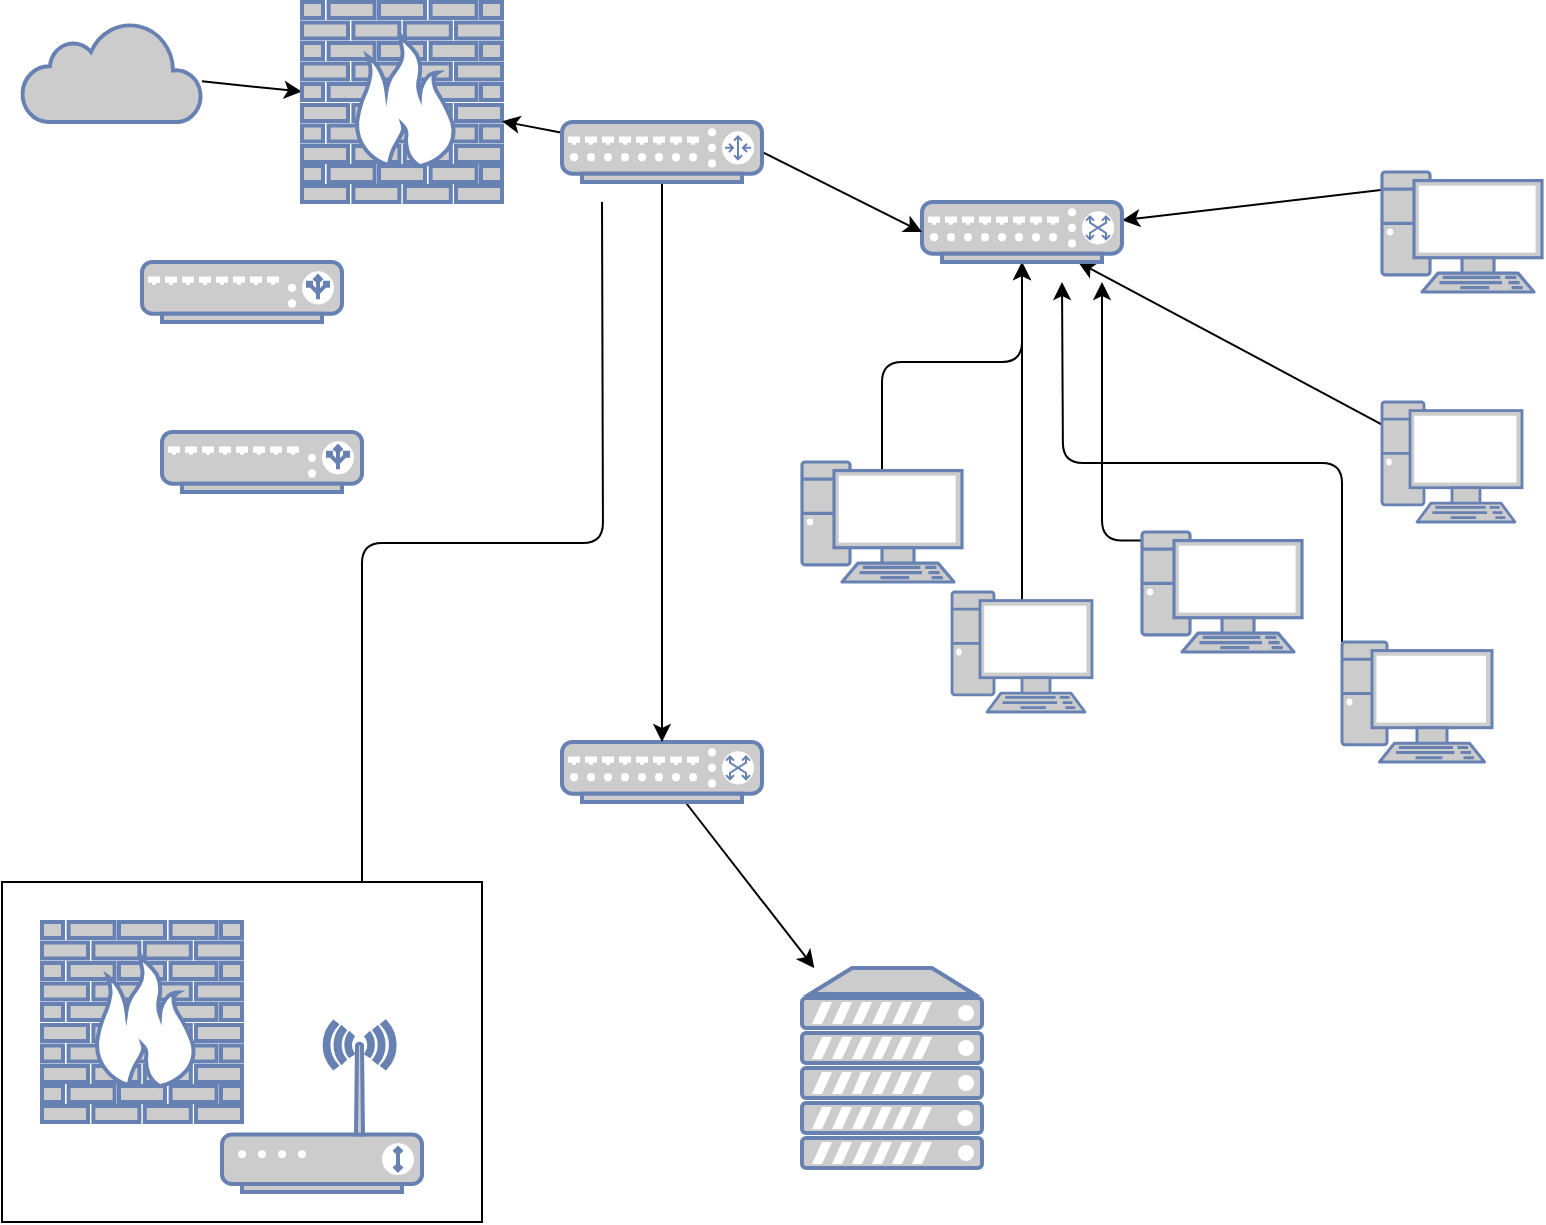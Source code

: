 <mxfile version="14.9.5" type="github">
  <diagram id="ISVOrAwV5BkGgqWspOEV" name="Page-1">
    <mxGraphModel dx="955" dy="777" grid="1" gridSize="10" guides="1" tooltips="1" connect="1" arrows="1" fold="1" page="1" pageScale="1" pageWidth="850" pageHeight="1100" math="0" shadow="0">
      <root>
        <mxCell id="0" />
        <mxCell id="1" parent="0" />
        <mxCell id="HdH1LLvuItUqYZ40JCyz-31" style="edgeStyle=orthogonalEdgeStyle;rounded=1;orthogonalLoop=1;jettySize=auto;html=1;exitX=0.75;exitY=0;exitDx=0;exitDy=0;endArrow=none;endFill=0;" edge="1" parent="1" source="HdH1LLvuItUqYZ40JCyz-29">
          <mxGeometry relative="1" as="geometry">
            <mxPoint x="320" y="150" as="targetPoint" />
          </mxGeometry>
        </mxCell>
        <mxCell id="HdH1LLvuItUqYZ40JCyz-29" value="" style="whiteSpace=wrap;html=1;" vertex="1" parent="1">
          <mxGeometry x="20" y="490" width="240" height="170" as="geometry" />
        </mxCell>
        <mxCell id="HdH1LLvuItUqYZ40JCyz-23" style="edgeStyle=orthogonalEdgeStyle;rounded=1;orthogonalLoop=1;jettySize=auto;html=1;exitX=0.5;exitY=0.07;exitDx=0;exitDy=0;exitPerimeter=0;" edge="1" parent="1" source="HdH1LLvuItUqYZ40JCyz-1" target="HdH1LLvuItUqYZ40JCyz-9">
          <mxGeometry relative="1" as="geometry" />
        </mxCell>
        <mxCell id="HdH1LLvuItUqYZ40JCyz-1" value="" style="fontColor=#0066CC;verticalAlign=top;verticalLabelPosition=bottom;labelPosition=center;align=center;html=1;outlineConnect=0;fillColor=#CCCCCC;strokeColor=#6881B3;gradientColor=none;gradientDirection=north;strokeWidth=2;shape=mxgraph.networks.pc;" vertex="1" parent="1">
          <mxGeometry x="420" y="280" width="80" height="60" as="geometry" />
        </mxCell>
        <mxCell id="HdH1LLvuItUqYZ40JCyz-28" style="edgeStyle=none;rounded=0;orthogonalLoop=1;jettySize=auto;html=1;exitX=0.5;exitY=0.07;exitDx=0;exitDy=0;exitPerimeter=0;" edge="1" parent="1" source="HdH1LLvuItUqYZ40JCyz-2" target="HdH1LLvuItUqYZ40JCyz-9">
          <mxGeometry relative="1" as="geometry" />
        </mxCell>
        <mxCell id="HdH1LLvuItUqYZ40JCyz-2" value="" style="fontColor=#0066CC;verticalAlign=top;verticalLabelPosition=bottom;labelPosition=center;align=center;html=1;outlineConnect=0;fillColor=#CCCCCC;strokeColor=#6881B3;gradientColor=none;gradientDirection=north;strokeWidth=2;shape=mxgraph.networks.pc;" vertex="1" parent="1">
          <mxGeometry x="710" y="135" width="80" height="60" as="geometry" />
        </mxCell>
        <mxCell id="HdH1LLvuItUqYZ40JCyz-26" style="edgeStyle=orthogonalEdgeStyle;rounded=1;orthogonalLoop=1;jettySize=auto;html=1;exitX=0;exitY=0;exitDx=0;exitDy=0;exitPerimeter=0;" edge="1" parent="1" source="HdH1LLvuItUqYZ40JCyz-3">
          <mxGeometry relative="1" as="geometry">
            <mxPoint x="550" y="190" as="targetPoint" />
          </mxGeometry>
        </mxCell>
        <mxCell id="HdH1LLvuItUqYZ40JCyz-3" value="" style="fontColor=#0066CC;verticalAlign=top;verticalLabelPosition=bottom;labelPosition=center;align=center;html=1;outlineConnect=0;fillColor=#CCCCCC;strokeColor=#6881B3;gradientColor=none;gradientDirection=north;strokeWidth=2;shape=mxgraph.networks.pc;" vertex="1" parent="1">
          <mxGeometry x="690" y="370" width="75" height="60" as="geometry" />
        </mxCell>
        <mxCell id="HdH1LLvuItUqYZ40JCyz-25" style="edgeStyle=orthogonalEdgeStyle;rounded=1;orthogonalLoop=1;jettySize=auto;html=1;exitX=0.5;exitY=0.07;exitDx=0;exitDy=0;exitPerimeter=0;" edge="1" parent="1" source="HdH1LLvuItUqYZ40JCyz-4">
          <mxGeometry relative="1" as="geometry">
            <mxPoint x="570" y="190" as="targetPoint" />
          </mxGeometry>
        </mxCell>
        <mxCell id="HdH1LLvuItUqYZ40JCyz-4" value="" style="fontColor=#0066CC;verticalAlign=top;verticalLabelPosition=bottom;labelPosition=center;align=center;html=1;outlineConnect=0;fillColor=#CCCCCC;strokeColor=#6881B3;gradientColor=none;gradientDirection=north;strokeWidth=2;shape=mxgraph.networks.pc;" vertex="1" parent="1">
          <mxGeometry x="590" y="315" width="80" height="60" as="geometry" />
        </mxCell>
        <mxCell id="HdH1LLvuItUqYZ40JCyz-24" style="edgeStyle=orthogonalEdgeStyle;rounded=1;orthogonalLoop=1;jettySize=auto;html=1;exitX=0.5;exitY=0.07;exitDx=0;exitDy=0;exitPerimeter=0;" edge="1" parent="1" source="HdH1LLvuItUqYZ40JCyz-5" target="HdH1LLvuItUqYZ40JCyz-9">
          <mxGeometry relative="1" as="geometry" />
        </mxCell>
        <mxCell id="HdH1LLvuItUqYZ40JCyz-5" value="" style="fontColor=#0066CC;verticalAlign=top;verticalLabelPosition=bottom;labelPosition=center;align=center;html=1;outlineConnect=0;fillColor=#CCCCCC;strokeColor=#6881B3;gradientColor=none;gradientDirection=north;strokeWidth=2;shape=mxgraph.networks.pc;" vertex="1" parent="1">
          <mxGeometry x="495" y="345" width="70" height="60" as="geometry" />
        </mxCell>
        <mxCell id="HdH1LLvuItUqYZ40JCyz-27" style="edgeStyle=none;rounded=0;orthogonalLoop=1;jettySize=auto;html=1;" edge="1" parent="1" source="HdH1LLvuItUqYZ40JCyz-6" target="HdH1LLvuItUqYZ40JCyz-9">
          <mxGeometry relative="1" as="geometry" />
        </mxCell>
        <mxCell id="HdH1LLvuItUqYZ40JCyz-6" value="" style="fontColor=#0066CC;verticalAlign=top;verticalLabelPosition=bottom;labelPosition=center;align=center;html=1;outlineConnect=0;fillColor=#CCCCCC;strokeColor=#6881B3;gradientColor=none;gradientDirection=north;strokeWidth=2;shape=mxgraph.networks.pc;" vertex="1" parent="1">
          <mxGeometry x="710" y="250" width="70" height="60" as="geometry" />
        </mxCell>
        <mxCell id="HdH1LLvuItUqYZ40JCyz-17" style="edgeStyle=none;rounded=0;orthogonalLoop=1;jettySize=auto;html=1;" edge="1" parent="1" source="HdH1LLvuItUqYZ40JCyz-7" target="HdH1LLvuItUqYZ40JCyz-8">
          <mxGeometry relative="1" as="geometry" />
        </mxCell>
        <mxCell id="HdH1LLvuItUqYZ40JCyz-7" value="" style="html=1;outlineConnect=0;fillColor=#CCCCCC;strokeColor=#6881B3;gradientColor=none;gradientDirection=north;strokeWidth=2;shape=mxgraph.networks.cloud;fontColor=#ffffff;" vertex="1" parent="1">
          <mxGeometry x="30" y="60" width="90" height="50" as="geometry" />
        </mxCell>
        <mxCell id="HdH1LLvuItUqYZ40JCyz-8" value="" style="fontColor=#0066CC;verticalAlign=top;verticalLabelPosition=bottom;labelPosition=center;align=center;html=1;outlineConnect=0;fillColor=#CCCCCC;strokeColor=#6881B3;gradientColor=none;gradientDirection=north;strokeWidth=2;shape=mxgraph.networks.firewall;" vertex="1" parent="1">
          <mxGeometry x="170" y="50" width="100" height="100" as="geometry" />
        </mxCell>
        <mxCell id="HdH1LLvuItUqYZ40JCyz-9" value="" style="fontColor=#0066CC;verticalAlign=top;verticalLabelPosition=bottom;labelPosition=center;align=center;html=1;outlineConnect=0;fillColor=#CCCCCC;strokeColor=#6881B3;gradientColor=none;gradientDirection=north;strokeWidth=2;shape=mxgraph.networks.switch;" vertex="1" parent="1">
          <mxGeometry x="480" y="150" width="100" height="30" as="geometry" />
        </mxCell>
        <mxCell id="HdH1LLvuItUqYZ40JCyz-22" style="edgeStyle=none;rounded=0;orthogonalLoop=1;jettySize=auto;html=1;" edge="1" parent="1" source="HdH1LLvuItUqYZ40JCyz-10" target="HdH1LLvuItUqYZ40JCyz-16">
          <mxGeometry relative="1" as="geometry" />
        </mxCell>
        <mxCell id="HdH1LLvuItUqYZ40JCyz-10" value="" style="fontColor=#0066CC;verticalAlign=top;verticalLabelPosition=bottom;labelPosition=center;align=center;html=1;outlineConnect=0;fillColor=#CCCCCC;strokeColor=#6881B3;gradientColor=none;gradientDirection=north;strokeWidth=2;shape=mxgraph.networks.switch;" vertex="1" parent="1">
          <mxGeometry x="300" y="420" width="100" height="30" as="geometry" />
        </mxCell>
        <mxCell id="HdH1LLvuItUqYZ40JCyz-11" value="" style="fontColor=#0066CC;verticalAlign=top;verticalLabelPosition=bottom;labelPosition=center;align=center;html=1;outlineConnect=0;fillColor=#CCCCCC;strokeColor=#6881B3;gradientColor=none;gradientDirection=north;strokeWidth=2;shape=mxgraph.networks.wireless_modem;" vertex="1" parent="1">
          <mxGeometry x="130" y="560" width="100" height="85" as="geometry" />
        </mxCell>
        <mxCell id="HdH1LLvuItUqYZ40JCyz-12" value="" style="fontColor=#0066CC;verticalAlign=top;verticalLabelPosition=bottom;labelPosition=center;align=center;html=1;outlineConnect=0;fillColor=#CCCCCC;strokeColor=#6881B3;gradientColor=none;gradientDirection=north;strokeWidth=2;shape=mxgraph.networks.firewall;" vertex="1" parent="1">
          <mxGeometry x="40" y="510" width="100" height="100" as="geometry" />
        </mxCell>
        <mxCell id="HdH1LLvuItUqYZ40JCyz-13" value="" style="fontColor=#0066CC;verticalAlign=top;verticalLabelPosition=bottom;labelPosition=center;align=center;html=1;outlineConnect=0;fillColor=#CCCCCC;strokeColor=#6881B3;gradientColor=none;gradientDirection=north;strokeWidth=2;shape=mxgraph.networks.load_balancer;" vertex="1" parent="1">
          <mxGeometry x="100" y="265" width="100" height="30" as="geometry" />
        </mxCell>
        <mxCell id="HdH1LLvuItUqYZ40JCyz-14" value="" style="fontColor=#0066CC;verticalAlign=top;verticalLabelPosition=bottom;labelPosition=center;align=center;html=1;outlineConnect=0;fillColor=#CCCCCC;strokeColor=#6881B3;gradientColor=none;gradientDirection=north;strokeWidth=2;shape=mxgraph.networks.load_balancer;" vertex="1" parent="1">
          <mxGeometry x="90" y="180" width="100" height="30" as="geometry" />
        </mxCell>
        <mxCell id="HdH1LLvuItUqYZ40JCyz-18" value="" style="edgeStyle=none;rounded=0;orthogonalLoop=1;jettySize=auto;html=1;" edge="1" parent="1" source="HdH1LLvuItUqYZ40JCyz-15" target="HdH1LLvuItUqYZ40JCyz-8">
          <mxGeometry relative="1" as="geometry" />
        </mxCell>
        <mxCell id="HdH1LLvuItUqYZ40JCyz-19" style="edgeStyle=none;rounded=0;orthogonalLoop=1;jettySize=auto;html=1;exitX=1;exitY=0.5;exitDx=0;exitDy=0;exitPerimeter=0;entryX=0;entryY=0.5;entryDx=0;entryDy=0;entryPerimeter=0;" edge="1" parent="1" source="HdH1LLvuItUqYZ40JCyz-15" target="HdH1LLvuItUqYZ40JCyz-9">
          <mxGeometry relative="1" as="geometry" />
        </mxCell>
        <mxCell id="HdH1LLvuItUqYZ40JCyz-20" style="edgeStyle=none;rounded=0;orthogonalLoop=1;jettySize=auto;html=1;exitX=0.5;exitY=1;exitDx=0;exitDy=0;exitPerimeter=0;entryX=0.5;entryY=0;entryDx=0;entryDy=0;entryPerimeter=0;" edge="1" parent="1" source="HdH1LLvuItUqYZ40JCyz-15" target="HdH1LLvuItUqYZ40JCyz-10">
          <mxGeometry relative="1" as="geometry" />
        </mxCell>
        <mxCell id="HdH1LLvuItUqYZ40JCyz-15" value="" style="fontColor=#0066CC;verticalAlign=top;verticalLabelPosition=bottom;labelPosition=center;align=center;html=1;outlineConnect=0;fillColor=#CCCCCC;strokeColor=#6881B3;gradientColor=none;gradientDirection=north;strokeWidth=2;shape=mxgraph.networks.router;" vertex="1" parent="1">
          <mxGeometry x="300" y="110" width="100" height="30" as="geometry" />
        </mxCell>
        <mxCell id="HdH1LLvuItUqYZ40JCyz-16" value="" style="fontColor=#0066CC;verticalAlign=top;verticalLabelPosition=bottom;labelPosition=center;align=center;html=1;outlineConnect=0;fillColor=#CCCCCC;strokeColor=#6881B3;gradientColor=none;gradientDirection=north;strokeWidth=2;shape=mxgraph.networks.server;" vertex="1" parent="1">
          <mxGeometry x="420" y="533" width="90" height="100" as="geometry" />
        </mxCell>
      </root>
    </mxGraphModel>
  </diagram>
</mxfile>

